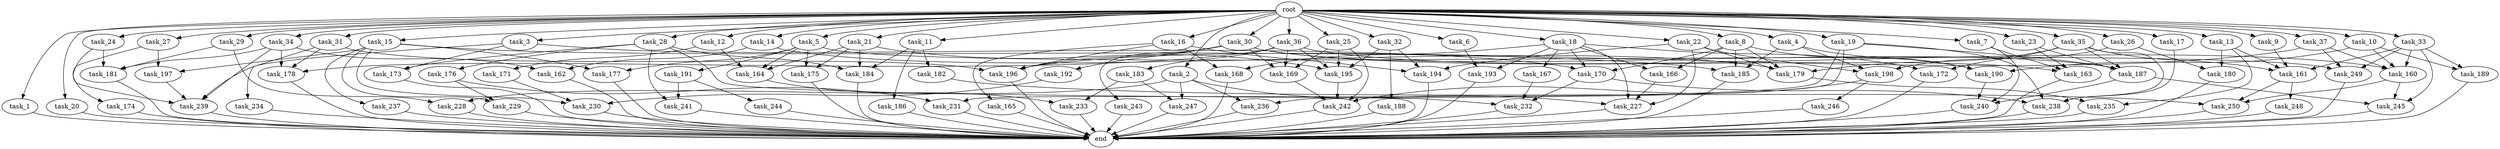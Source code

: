 digraph G {
  root [size="0.000000"];
  task_1 [size="1.024000"];
  task_2 [size="1.024000"];
  task_3 [size="1.024000"];
  task_4 [size="1.024000"];
  task_5 [size="1.024000"];
  task_6 [size="1.024000"];
  task_7 [size="1.024000"];
  task_8 [size="1.024000"];
  task_9 [size="1.024000"];
  task_10 [size="1.024000"];
  task_11 [size="1.024000"];
  task_12 [size="1.024000"];
  task_13 [size="1.024000"];
  task_14 [size="1.024000"];
  task_15 [size="1.024000"];
  task_16 [size="1.024000"];
  task_17 [size="1.024000"];
  task_18 [size="1.024000"];
  task_19 [size="1.024000"];
  task_20 [size="1.024000"];
  task_21 [size="1.024000"];
  task_22 [size="1.024000"];
  task_23 [size="1.024000"];
  task_24 [size="1.024000"];
  task_25 [size="1.024000"];
  task_26 [size="1.024000"];
  task_27 [size="1.024000"];
  task_28 [size="1.024000"];
  task_29 [size="1.024000"];
  task_30 [size="1.024000"];
  task_31 [size="1.024000"];
  task_32 [size="1.024000"];
  task_33 [size="1.024000"];
  task_34 [size="1.024000"];
  task_35 [size="1.024000"];
  task_36 [size="1.024000"];
  task_37 [size="1.024000"];
  task_160 [size="1537598291.968000"];
  task_161 [size="730144440.320000"];
  task_162 [size="1005022347.264000"];
  task_163 [size="798863917.056000"];
  task_164 [size="429496729.600000"];
  task_165 [size="137438953.472000"];
  task_166 [size="730144440.320000"];
  task_167 [size="34359738.368000"];
  task_168 [size="171798691.840000"];
  task_169 [size="1666447310.848000"];
  task_170 [size="944892805.120000"];
  task_171 [size="77309411.328000"];
  task_172 [size="68719476.736000"];
  task_173 [size="249108103.168000"];
  task_174 [size="34359738.368000"];
  task_175 [size="352187318.272000"];
  task_176 [size="34359738.368000"];
  task_177 [size="558345748.480000"];
  task_178 [size="1606317768.704000"];
  task_179 [size="1460288880.640000"];
  task_180 [size="446676598.784000"];
  task_181 [size="1460288880.640000"];
  task_182 [size="77309411.328000"];
  task_183 [size="695784701.952000"];
  task_184 [size="326417514.496000"];
  task_185 [size="1812476198.912000"];
  task_186 [size="77309411.328000"];
  task_187 [size="1494648619.008000"];
  task_188 [size="858993459.200000"];
  task_189 [size="627065225.216000"];
  task_190 [size="1941325217.792000"];
  task_191 [size="137438953.472000"];
  task_192 [size="549755813.888000"];
  task_193 [size="68719476.736000"];
  task_194 [size="1417339207.680000"];
  task_195 [size="2190433320.960000"];
  task_196 [size="1116691496.960000"];
  task_197 [size="455266533.376000"];
  task_198 [size="1254130450.432000"];
  task_227 [size="1365799600.128000"];
  task_228 [size="910533066.752000"];
  task_229 [size="730144440.320000"];
  task_230 [size="1108101562.368000"];
  task_231 [size="1005022347.264000"];
  task_232 [size="893353197.568000"];
  task_233 [size="1391569403.904000"];
  task_234 [size="214748364.800000"];
  task_235 [size="343597383.680000"];
  task_236 [size="1391569403.904000"];
  task_237 [size="420906795.008000"];
  task_238 [size="1898375544.832000"];
  task_239 [size="1769526525.952000"];
  task_240 [size="1202590842.880000"];
  task_241 [size="111669149.696000"];
  task_242 [size="1906965479.424000"];
  task_243 [size="549755813.888000"];
  task_244 [size="77309411.328000"];
  task_245 [size="1073741824.000000"];
  task_246 [size="549755813.888000"];
  task_247 [size="1391569403.904000"];
  task_248 [size="77309411.328000"];
  task_249 [size="429496729.600000"];
  task_250 [size="764504178.688000"];
  end [size="0.000000"];

  root -> task_1 [size="1.000000"];
  root -> task_2 [size="1.000000"];
  root -> task_3 [size="1.000000"];
  root -> task_4 [size="1.000000"];
  root -> task_5 [size="1.000000"];
  root -> task_6 [size="1.000000"];
  root -> task_7 [size="1.000000"];
  root -> task_8 [size="1.000000"];
  root -> task_9 [size="1.000000"];
  root -> task_10 [size="1.000000"];
  root -> task_11 [size="1.000000"];
  root -> task_12 [size="1.000000"];
  root -> task_13 [size="1.000000"];
  root -> task_14 [size="1.000000"];
  root -> task_15 [size="1.000000"];
  root -> task_16 [size="1.000000"];
  root -> task_17 [size="1.000000"];
  root -> task_18 [size="1.000000"];
  root -> task_19 [size="1.000000"];
  root -> task_20 [size="1.000000"];
  root -> task_21 [size="1.000000"];
  root -> task_22 [size="1.000000"];
  root -> task_23 [size="1.000000"];
  root -> task_24 [size="1.000000"];
  root -> task_25 [size="1.000000"];
  root -> task_26 [size="1.000000"];
  root -> task_27 [size="1.000000"];
  root -> task_28 [size="1.000000"];
  root -> task_29 [size="1.000000"];
  root -> task_30 [size="1.000000"];
  root -> task_31 [size="1.000000"];
  root -> task_32 [size="1.000000"];
  root -> task_33 [size="1.000000"];
  root -> task_34 [size="1.000000"];
  root -> task_35 [size="1.000000"];
  root -> task_36 [size="1.000000"];
  root -> task_37 [size="1.000000"];
  task_1 -> end [size="1.000000"];
  task_2 -> task_227 [size="679477248.000000"];
  task_2 -> task_228 [size="679477248.000000"];
  task_2 -> task_236 [size="679477248.000000"];
  task_2 -> task_247 [size="679477248.000000"];
  task_3 -> task_170 [size="209715200.000000"];
  task_3 -> task_173 [size="209715200.000000"];
  task_3 -> task_239 [size="209715200.000000"];
  task_4 -> task_185 [size="679477248.000000"];
  task_4 -> task_190 [size="679477248.000000"];
  task_4 -> task_198 [size="679477248.000000"];
  task_5 -> task_164 [size="134217728.000000"];
  task_5 -> task_175 [size="134217728.000000"];
  task_5 -> task_177 [size="134217728.000000"];
  task_5 -> task_191 [size="134217728.000000"];
  task_5 -> task_249 [size="134217728.000000"];
  task_6 -> task_193 [size="33554432.000000"];
  task_7 -> task_163 [size="33554432.000000"];
  task_7 -> task_240 [size="33554432.000000"];
  task_8 -> task_166 [size="679477248.000000"];
  task_8 -> task_170 [size="679477248.000000"];
  task_8 -> task_179 [size="679477248.000000"];
  task_8 -> task_185 [size="679477248.000000"];
  task_8 -> task_190 [size="679477248.000000"];
  task_9 -> task_161 [size="301989888.000000"];
  task_10 -> task_160 [size="536870912.000000"];
  task_10 -> task_189 [size="536870912.000000"];
  task_10 -> task_190 [size="536870912.000000"];
  task_11 -> task_182 [size="75497472.000000"];
  task_11 -> task_184 [size="75497472.000000"];
  task_11 -> task_186 [size="75497472.000000"];
  task_12 -> task_164 [size="75497472.000000"];
  task_12 -> task_171 [size="75497472.000000"];
  task_13 -> task_161 [size="301989888.000000"];
  task_13 -> task_180 [size="301989888.000000"];
  task_13 -> task_235 [size="301989888.000000"];
  task_14 -> task_162 [size="301989888.000000"];
  task_14 -> task_179 [size="301989888.000000"];
  task_15 -> task_177 [size="411041792.000000"];
  task_15 -> task_185 [size="411041792.000000"];
  task_15 -> task_197 [size="411041792.000000"];
  task_15 -> task_229 [size="411041792.000000"];
  task_15 -> task_230 [size="411041792.000000"];
  task_15 -> task_237 [size="411041792.000000"];
  task_16 -> task_165 [size="134217728.000000"];
  task_16 -> task_168 [size="134217728.000000"];
  task_16 -> task_194 [size="134217728.000000"];
  task_16 -> task_196 [size="134217728.000000"];
  task_17 -> task_238 [size="838860800.000000"];
  task_18 -> task_166 [size="33554432.000000"];
  task_18 -> task_167 [size="33554432.000000"];
  task_18 -> task_168 [size="33554432.000000"];
  task_18 -> task_170 [size="33554432.000000"];
  task_18 -> task_172 [size="33554432.000000"];
  task_18 -> task_193 [size="33554432.000000"];
  task_18 -> task_227 [size="33554432.000000"];
  task_19 -> task_187 [size="679477248.000000"];
  task_19 -> task_231 [size="679477248.000000"];
  task_19 -> task_236 [size="679477248.000000"];
  task_19 -> task_238 [size="679477248.000000"];
  task_20 -> end [size="1.000000"];
  task_21 -> task_164 [size="209715200.000000"];
  task_21 -> task_175 [size="209715200.000000"];
  task_21 -> task_184 [size="209715200.000000"];
  task_21 -> task_195 [size="209715200.000000"];
  task_22 -> task_179 [size="411041792.000000"];
  task_22 -> task_194 [size="411041792.000000"];
  task_22 -> task_198 [size="411041792.000000"];
  task_22 -> task_227 [size="411041792.000000"];
  task_23 -> task_163 [size="209715200.000000"];
  task_23 -> task_187 [size="209715200.000000"];
  task_24 -> task_181 [size="536870912.000000"];
  task_24 -> task_239 [size="536870912.000000"];
  task_25 -> task_169 [size="411041792.000000"];
  task_25 -> task_195 [size="411041792.000000"];
  task_25 -> task_242 [size="411041792.000000"];
  task_26 -> task_180 [size="134217728.000000"];
  task_26 -> task_198 [size="134217728.000000"];
  task_27 -> task_174 [size="33554432.000000"];
  task_27 -> task_197 [size="33554432.000000"];
  task_28 -> task_173 [size="33554432.000000"];
  task_28 -> task_176 [size="33554432.000000"];
  task_28 -> task_184 [size="33554432.000000"];
  task_28 -> task_232 [size="33554432.000000"];
  task_28 -> task_241 [size="33554432.000000"];
  task_29 -> task_181 [size="209715200.000000"];
  task_29 -> task_228 [size="209715200.000000"];
  task_30 -> task_163 [size="536870912.000000"];
  task_30 -> task_169 [size="536870912.000000"];
  task_30 -> task_187 [size="536870912.000000"];
  task_30 -> task_192 [size="536870912.000000"];
  task_30 -> task_196 [size="536870912.000000"];
  task_30 -> task_243 [size="536870912.000000"];
  task_31 -> task_178 [size="209715200.000000"];
  task_31 -> task_196 [size="209715200.000000"];
  task_31 -> task_234 [size="209715200.000000"];
  task_32 -> task_188 [size="838860800.000000"];
  task_32 -> task_194 [size="838860800.000000"];
  task_32 -> task_195 [size="838860800.000000"];
  task_33 -> task_160 [size="75497472.000000"];
  task_33 -> task_161 [size="75497472.000000"];
  task_33 -> task_189 [size="75497472.000000"];
  task_33 -> task_245 [size="75497472.000000"];
  task_33 -> task_249 [size="75497472.000000"];
  task_34 -> task_162 [size="679477248.000000"];
  task_34 -> task_178 [size="679477248.000000"];
  task_34 -> task_181 [size="679477248.000000"];
  task_34 -> task_239 [size="679477248.000000"];
  task_35 -> task_161 [size="33554432.000000"];
  task_35 -> task_172 [size="33554432.000000"];
  task_35 -> task_179 [size="33554432.000000"];
  task_35 -> task_187 [size="33554432.000000"];
  task_35 -> task_238 [size="33554432.000000"];
  task_36 -> task_160 [size="679477248.000000"];
  task_36 -> task_169 [size="679477248.000000"];
  task_36 -> task_178 [size="679477248.000000"];
  task_36 -> task_183 [size="679477248.000000"];
  task_36 -> task_195 [size="679477248.000000"];
  task_37 -> task_160 [size="209715200.000000"];
  task_37 -> task_196 [size="209715200.000000"];
  task_37 -> task_249 [size="209715200.000000"];
  task_160 -> task_245 [size="134217728.000000"];
  task_160 -> task_250 [size="134217728.000000"];
  task_161 -> task_248 [size="75497472.000000"];
  task_161 -> task_250 [size="75497472.000000"];
  task_162 -> end [size="1.000000"];
  task_163 -> end [size="1.000000"];
  task_164 -> task_233 [size="679477248.000000"];
  task_165 -> end [size="1.000000"];
  task_166 -> task_227 [size="209715200.000000"];
  task_167 -> task_232 [size="536870912.000000"];
  task_168 -> end [size="1.000000"];
  task_169 -> task_242 [size="75497472.000000"];
  task_170 -> task_232 [size="301989888.000000"];
  task_170 -> task_238 [size="301989888.000000"];
  task_171 -> task_230 [size="536870912.000000"];
  task_172 -> end [size="1.000000"];
  task_173 -> end [size="1.000000"];
  task_174 -> end [size="1.000000"];
  task_175 -> end [size="1.000000"];
  task_176 -> task_229 [size="301989888.000000"];
  task_176 -> task_231 [size="301989888.000000"];
  task_177 -> end [size="1.000000"];
  task_178 -> end [size="1.000000"];
  task_179 -> task_235 [size="33554432.000000"];
  task_180 -> end [size="1.000000"];
  task_181 -> end [size="1.000000"];
  task_182 -> task_250 [size="536870912.000000"];
  task_183 -> task_233 [size="679477248.000000"];
  task_183 -> task_247 [size="679477248.000000"];
  task_184 -> end [size="1.000000"];
  task_185 -> end [size="1.000000"];
  task_186 -> end [size="1.000000"];
  task_187 -> task_240 [size="838860800.000000"];
  task_187 -> task_245 [size="838860800.000000"];
  task_188 -> end [size="1.000000"];
  task_189 -> end [size="1.000000"];
  task_190 -> task_240 [size="301989888.000000"];
  task_191 -> task_241 [size="75497472.000000"];
  task_191 -> task_244 [size="75497472.000000"];
  task_192 -> task_230 [size="134217728.000000"];
  task_193 -> end [size="1.000000"];
  task_194 -> end [size="1.000000"];
  task_195 -> task_242 [size="838860800.000000"];
  task_196 -> end [size="1.000000"];
  task_197 -> task_239 [size="301989888.000000"];
  task_198 -> task_242 [size="536870912.000000"];
  task_198 -> task_246 [size="536870912.000000"];
  task_227 -> end [size="1.000000"];
  task_228 -> end [size="1.000000"];
  task_229 -> end [size="1.000000"];
  task_230 -> end [size="1.000000"];
  task_231 -> end [size="1.000000"];
  task_232 -> end [size="1.000000"];
  task_233 -> end [size="1.000000"];
  task_234 -> end [size="1.000000"];
  task_235 -> end [size="1.000000"];
  task_236 -> end [size="1.000000"];
  task_237 -> end [size="1.000000"];
  task_238 -> end [size="1.000000"];
  task_239 -> end [size="1.000000"];
  task_240 -> end [size="1.000000"];
  task_241 -> end [size="1.000000"];
  task_242 -> end [size="1.000000"];
  task_243 -> end [size="1.000000"];
  task_244 -> end [size="1.000000"];
  task_245 -> end [size="1.000000"];
  task_246 -> end [size="1.000000"];
  task_247 -> end [size="1.000000"];
  task_248 -> end [size="1.000000"];
  task_249 -> end [size="1.000000"];
  task_250 -> end [size="1.000000"];
}

